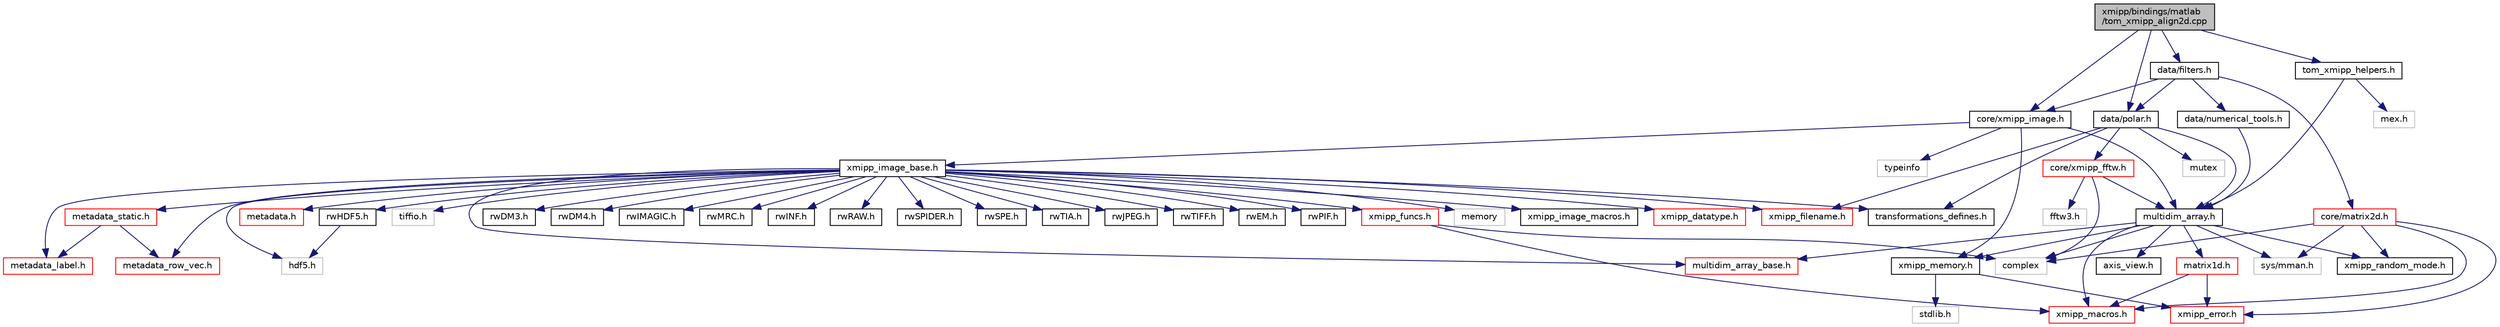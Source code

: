 digraph "xmipp/bindings/matlab/tom_xmipp_align2d.cpp"
{
  edge [fontname="Helvetica",fontsize="10",labelfontname="Helvetica",labelfontsize="10"];
  node [fontname="Helvetica",fontsize="10",shape=record];
  Node0 [label="xmipp/bindings/matlab\l/tom_xmipp_align2d.cpp",height=0.2,width=0.4,color="black", fillcolor="grey75", style="filled", fontcolor="black"];
  Node0 -> Node1 [color="midnightblue",fontsize="10",style="solid",fontname="Helvetica"];
  Node1 [label="core/xmipp_image.h",height=0.2,width=0.4,color="black", fillcolor="white", style="filled",URL="$xmipp__image_8h.html"];
  Node1 -> Node2 [color="midnightblue",fontsize="10",style="solid",fontname="Helvetica"];
  Node2 [label="typeinfo",height=0.2,width=0.4,color="grey75", fillcolor="white", style="filled"];
  Node1 -> Node3 [color="midnightblue",fontsize="10",style="solid",fontname="Helvetica"];
  Node3 [label="multidim_array.h",height=0.2,width=0.4,color="black", fillcolor="white", style="filled",URL="$multidim__array_8h.html"];
  Node3 -> Node4 [color="midnightblue",fontsize="10",style="solid",fontname="Helvetica"];
  Node4 [label="xmipp_macros.h",height=0.2,width=0.4,color="red", fillcolor="white", style="filled",URL="$xmipp__macros_8h.html"];
  Node3 -> Node7 [color="midnightblue",fontsize="10",style="solid",fontname="Helvetica"];
  Node7 [label="sys/mman.h",height=0.2,width=0.4,color="grey75", fillcolor="white", style="filled"];
  Node3 -> Node8 [color="midnightblue",fontsize="10",style="solid",fontname="Helvetica"];
  Node8 [label="complex",height=0.2,width=0.4,color="grey75", fillcolor="white", style="filled"];
  Node3 -> Node9 [color="midnightblue",fontsize="10",style="solid",fontname="Helvetica"];
  Node9 [label="matrix1d.h",height=0.2,width=0.4,color="red", fillcolor="white", style="filled",URL="$matrix1d_8h.html"];
  Node9 -> Node12 [color="midnightblue",fontsize="10",style="solid",fontname="Helvetica"];
  Node12 [label="xmipp_error.h",height=0.2,width=0.4,color="red", fillcolor="white", style="filled",URL="$xmipp__error_8h.html"];
  Node9 -> Node4 [color="midnightblue",fontsize="10",style="solid",fontname="Helvetica"];
  Node3 -> Node16 [color="midnightblue",fontsize="10",style="solid",fontname="Helvetica"];
  Node16 [label="xmipp_random_mode.h",height=0.2,width=0.4,color="black", fillcolor="white", style="filled",URL="$xmipp__random__mode_8h.html"];
  Node3 -> Node17 [color="midnightblue",fontsize="10",style="solid",fontname="Helvetica"];
  Node17 [label="multidim_array_base.h",height=0.2,width=0.4,color="red", fillcolor="white", style="filled",URL="$multidim__array__base_8h.html"];
  Node3 -> Node21 [color="midnightblue",fontsize="10",style="solid",fontname="Helvetica"];
  Node21 [label="xmipp_memory.h",height=0.2,width=0.4,color="black", fillcolor="white", style="filled",URL="$xmipp__memory_8h.html"];
  Node21 -> Node22 [color="midnightblue",fontsize="10",style="solid",fontname="Helvetica"];
  Node22 [label="stdlib.h",height=0.2,width=0.4,color="grey75", fillcolor="white", style="filled"];
  Node21 -> Node12 [color="midnightblue",fontsize="10",style="solid",fontname="Helvetica"];
  Node3 -> Node23 [color="midnightblue",fontsize="10",style="solid",fontname="Helvetica"];
  Node23 [label="axis_view.h",height=0.2,width=0.4,color="black", fillcolor="white", style="filled",URL="$axis__view_8h.html"];
  Node1 -> Node24 [color="midnightblue",fontsize="10",style="solid",fontname="Helvetica"];
  Node24 [label="xmipp_image_base.h",height=0.2,width=0.4,color="black", fillcolor="white", style="filled",URL="$xmipp__image__base_8h.html"];
  Node24 -> Node25 [color="midnightblue",fontsize="10",style="solid",fontname="Helvetica"];
  Node25 [label="memory",height=0.2,width=0.4,color="grey75", fillcolor="white", style="filled"];
  Node24 -> Node26 [color="midnightblue",fontsize="10",style="solid",fontname="Helvetica"];
  Node26 [label="xmipp_image_macros.h",height=0.2,width=0.4,color="black", fillcolor="white", style="filled",URL="$xmipp__image__macros_8h.html"];
  Node24 -> Node27 [color="midnightblue",fontsize="10",style="solid",fontname="Helvetica"];
  Node27 [label="xmipp_datatype.h",height=0.2,width=0.4,color="red", fillcolor="white", style="filled",URL="$xmipp__datatype_8h.html"];
  Node24 -> Node28 [color="midnightblue",fontsize="10",style="solid",fontname="Helvetica"];
  Node28 [label="metadata_label.h",height=0.2,width=0.4,color="red", fillcolor="white", style="filled",URL="$metadata__label_8h.html"];
  Node24 -> Node30 [color="midnightblue",fontsize="10",style="solid",fontname="Helvetica"];
  Node30 [label="metadata_row_vec.h",height=0.2,width=0.4,color="red", fillcolor="white", style="filled",URL="$metadata__row__vec_8h.html"];
  Node24 -> Node34 [color="midnightblue",fontsize="10",style="solid",fontname="Helvetica"];
  Node34 [label="metadata_static.h",height=0.2,width=0.4,color="red", fillcolor="white", style="filled",URL="$metadata__static_8h.html"];
  Node34 -> Node28 [color="midnightblue",fontsize="10",style="solid",fontname="Helvetica"];
  Node34 -> Node30 [color="midnightblue",fontsize="10",style="solid",fontname="Helvetica"];
  Node24 -> Node36 [color="midnightblue",fontsize="10",style="solid",fontname="Helvetica"];
  Node36 [label="metadata.h",height=0.2,width=0.4,color="red", fillcolor="white", style="filled",URL="$metadata_8h.html"];
  Node24 -> Node17 [color="midnightblue",fontsize="10",style="solid",fontname="Helvetica"];
  Node24 -> Node44 [color="midnightblue",fontsize="10",style="solid",fontname="Helvetica"];
  Node44 [label="xmipp_filename.h",height=0.2,width=0.4,color="red", fillcolor="white", style="filled",URL="$xmipp__filename_8h.html"];
  Node24 -> Node55 [color="midnightblue",fontsize="10",style="solid",fontname="Helvetica"];
  Node55 [label="transformations_defines.h",height=0.2,width=0.4,color="black", fillcolor="white", style="filled",URL="$transformations__defines_8h.html"];
  Node24 -> Node56 [color="midnightblue",fontsize="10",style="solid",fontname="Helvetica"];
  Node56 [label="xmipp_funcs.h",height=0.2,width=0.4,color="red", fillcolor="white", style="filled",URL="$xmipp__funcs_8h.html"];
  Node56 -> Node8 [color="midnightblue",fontsize="10",style="solid",fontname="Helvetica"];
  Node56 -> Node4 [color="midnightblue",fontsize="10",style="solid",fontname="Helvetica"];
  Node24 -> Node58 [color="midnightblue",fontsize="10",style="solid",fontname="Helvetica"];
  Node58 [label="tiffio.h",height=0.2,width=0.4,color="grey75", fillcolor="white", style="filled"];
  Node24 -> Node59 [color="midnightblue",fontsize="10",style="solid",fontname="Helvetica"];
  Node59 [label="hdf5.h",height=0.2,width=0.4,color="grey75", fillcolor="white", style="filled"];
  Node24 -> Node60 [color="midnightblue",fontsize="10",style="solid",fontname="Helvetica"];
  Node60 [label="rwDM3.h",height=0.2,width=0.4,color="black", fillcolor="white", style="filled",URL="$rwDM3_8h.html"];
  Node24 -> Node61 [color="midnightblue",fontsize="10",style="solid",fontname="Helvetica"];
  Node61 [label="rwDM4.h",height=0.2,width=0.4,color="black", fillcolor="white", style="filled",URL="$rwDM4_8h.html"];
  Node24 -> Node62 [color="midnightblue",fontsize="10",style="solid",fontname="Helvetica"];
  Node62 [label="rwIMAGIC.h",height=0.2,width=0.4,color="black", fillcolor="white", style="filled",URL="$rwIMAGIC_8h.html"];
  Node24 -> Node63 [color="midnightblue",fontsize="10",style="solid",fontname="Helvetica"];
  Node63 [label="rwMRC.h",height=0.2,width=0.4,color="black", fillcolor="white", style="filled",URL="$rwMRC_8h.html"];
  Node24 -> Node64 [color="midnightblue",fontsize="10",style="solid",fontname="Helvetica"];
  Node64 [label="rwINF.h",height=0.2,width=0.4,color="black", fillcolor="white", style="filled",URL="$rwINF_8h.html"];
  Node24 -> Node65 [color="midnightblue",fontsize="10",style="solid",fontname="Helvetica"];
  Node65 [label="rwRAW.h",height=0.2,width=0.4,color="black", fillcolor="white", style="filled",URL="$rwRAW_8h.html"];
  Node24 -> Node66 [color="midnightblue",fontsize="10",style="solid",fontname="Helvetica"];
  Node66 [label="rwSPIDER.h",height=0.2,width=0.4,color="black", fillcolor="white", style="filled",URL="$rwSPIDER_8h.html"];
  Node24 -> Node67 [color="midnightblue",fontsize="10",style="solid",fontname="Helvetica"];
  Node67 [label="rwSPE.h",height=0.2,width=0.4,color="black", fillcolor="white", style="filled",URL="$rwSPE_8h.html"];
  Node24 -> Node68 [color="midnightblue",fontsize="10",style="solid",fontname="Helvetica"];
  Node68 [label="rwTIA.h",height=0.2,width=0.4,color="black", fillcolor="white", style="filled",URL="$rwTIA_8h.html"];
  Node24 -> Node69 [color="midnightblue",fontsize="10",style="solid",fontname="Helvetica"];
  Node69 [label="rwJPEG.h",height=0.2,width=0.4,color="black", fillcolor="white", style="filled",URL="$rwJPEG_8h.html"];
  Node24 -> Node70 [color="midnightblue",fontsize="10",style="solid",fontname="Helvetica"];
  Node70 [label="rwTIFF.h",height=0.2,width=0.4,color="black", fillcolor="white", style="filled",URL="$rwTIFF_8h.html"];
  Node24 -> Node71 [color="midnightblue",fontsize="10",style="solid",fontname="Helvetica"];
  Node71 [label="rwEM.h",height=0.2,width=0.4,color="black", fillcolor="white", style="filled",URL="$rwEM_8h.html"];
  Node24 -> Node72 [color="midnightblue",fontsize="10",style="solid",fontname="Helvetica"];
  Node72 [label="rwPIF.h",height=0.2,width=0.4,color="black", fillcolor="white", style="filled",URL="$rwPIF_8h.html"];
  Node24 -> Node73 [color="midnightblue",fontsize="10",style="solid",fontname="Helvetica"];
  Node73 [label="rwHDF5.h",height=0.2,width=0.4,color="black", fillcolor="white", style="filled",URL="$rwHDF5_8h.html"];
  Node73 -> Node59 [color="midnightblue",fontsize="10",style="solid",fontname="Helvetica"];
  Node1 -> Node21 [color="midnightblue",fontsize="10",style="solid",fontname="Helvetica"];
  Node0 -> Node74 [color="midnightblue",fontsize="10",style="solid",fontname="Helvetica"];
  Node74 [label="data/polar.h",height=0.2,width=0.4,color="black", fillcolor="white", style="filled",URL="$polar_8h.html"];
  Node74 -> Node75 [color="midnightblue",fontsize="10",style="solid",fontname="Helvetica"];
  Node75 [label="mutex",height=0.2,width=0.4,color="grey75", fillcolor="white", style="filled"];
  Node74 -> Node3 [color="midnightblue",fontsize="10",style="solid",fontname="Helvetica"];
  Node74 -> Node55 [color="midnightblue",fontsize="10",style="solid",fontname="Helvetica"];
  Node74 -> Node76 [color="midnightblue",fontsize="10",style="solid",fontname="Helvetica"];
  Node76 [label="core/xmipp_fftw.h",height=0.2,width=0.4,color="red", fillcolor="white", style="filled",URL="$xmipp__fftw_8h.html"];
  Node76 -> Node8 [color="midnightblue",fontsize="10",style="solid",fontname="Helvetica"];
  Node76 -> Node77 [color="midnightblue",fontsize="10",style="solid",fontname="Helvetica"];
  Node77 [label="fftw3.h",height=0.2,width=0.4,color="grey75", fillcolor="white", style="filled"];
  Node76 -> Node3 [color="midnightblue",fontsize="10",style="solid",fontname="Helvetica"];
  Node74 -> Node44 [color="midnightblue",fontsize="10",style="solid",fontname="Helvetica"];
  Node0 -> Node80 [color="midnightblue",fontsize="10",style="solid",fontname="Helvetica"];
  Node80 [label="data/filters.h",height=0.2,width=0.4,color="black", fillcolor="white", style="filled",URL="$filters_8h.html"];
  Node80 -> Node1 [color="midnightblue",fontsize="10",style="solid",fontname="Helvetica"];
  Node80 -> Node81 [color="midnightblue",fontsize="10",style="solid",fontname="Helvetica"];
  Node81 [label="core/matrix2d.h",height=0.2,width=0.4,color="red", fillcolor="white", style="filled",URL="$matrix2d_8h.html"];
  Node81 -> Node8 [color="midnightblue",fontsize="10",style="solid",fontname="Helvetica"];
  Node81 -> Node16 [color="midnightblue",fontsize="10",style="solid",fontname="Helvetica"];
  Node81 -> Node4 [color="midnightblue",fontsize="10",style="solid",fontname="Helvetica"];
  Node81 -> Node12 [color="midnightblue",fontsize="10",style="solid",fontname="Helvetica"];
  Node81 -> Node7 [color="midnightblue",fontsize="10",style="solid",fontname="Helvetica"];
  Node80 -> Node82 [color="midnightblue",fontsize="10",style="solid",fontname="Helvetica"];
  Node82 [label="data/numerical_tools.h",height=0.2,width=0.4,color="black", fillcolor="white", style="filled",URL="$numerical__tools_8h.html"];
  Node82 -> Node3 [color="midnightblue",fontsize="10",style="solid",fontname="Helvetica"];
  Node80 -> Node74 [color="midnightblue",fontsize="10",style="solid",fontname="Helvetica"];
  Node0 -> Node83 [color="midnightblue",fontsize="10",style="solid",fontname="Helvetica"];
  Node83 [label="tom_xmipp_helpers.h",height=0.2,width=0.4,color="black", fillcolor="white", style="filled",URL="$tom__xmipp__helpers_8h.html"];
  Node83 -> Node84 [color="midnightblue",fontsize="10",style="solid",fontname="Helvetica"];
  Node84 [label="mex.h",height=0.2,width=0.4,color="grey75", fillcolor="white", style="filled"];
  Node83 -> Node3 [color="midnightblue",fontsize="10",style="solid",fontname="Helvetica"];
}
